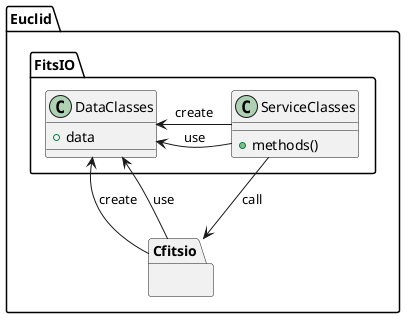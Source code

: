 @startuml
package Euclid {
package Cfitsio {}
package FitsIO {
class DataClasses {
+ data
}
class ServiceClasses {
+ methods()
}
}
}
DataClasses <- ServiceClasses : create
DataClasses <- ServiceClasses : use
DataClasses <-- Cfitsio : create
DataClasses <-- Cfitsio : use
ServiceClasses --> Cfitsio : call
@enduml